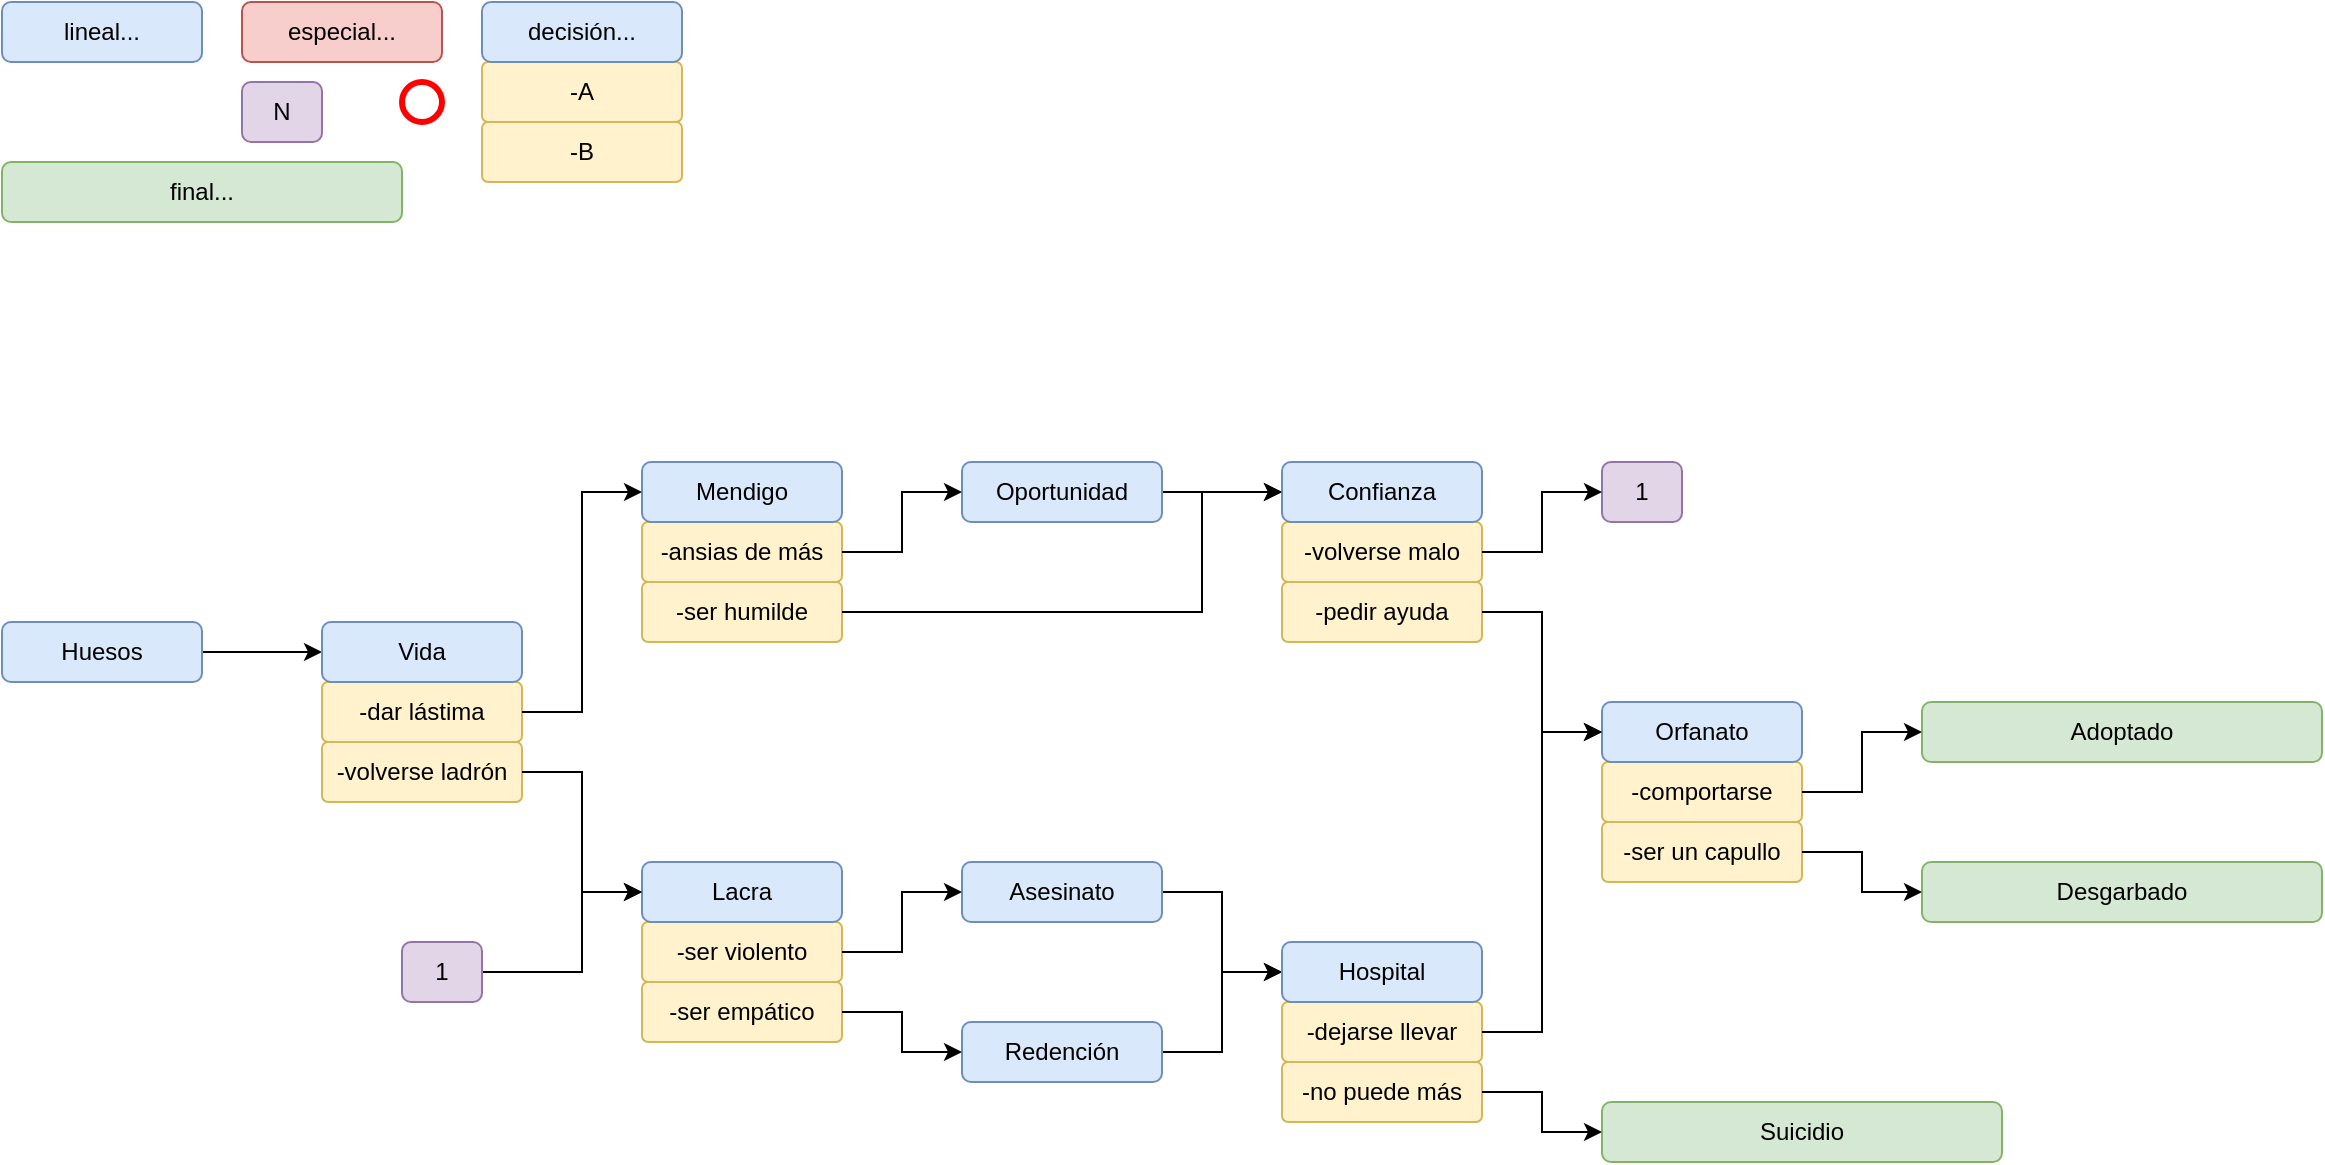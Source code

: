 <mxfile version="24.4.0" type="device">
  <diagram id="HSnFlk_jcf_RzAZ5C9T7" name="Example">
    <mxGraphModel dx="1712" dy="527" grid="1" gridSize="10" guides="1" tooltips="1" connect="1" arrows="1" fold="1" page="1" pageScale="1" pageWidth="827" pageHeight="1169" math="0" shadow="0">
      <root>
        <mxCell id="0" />
        <mxCell id="1" parent="0" />
        <mxCell id="m-aEiK_cNf9yZJB4pyjU-4" value="especial..." style="rounded=1;whiteSpace=wrap;html=1;fillColor=#f8cecc;strokeColor=#b85450;" parent="1" vertex="1">
          <mxGeometry x="-680" y="10" width="100" height="30" as="geometry" />
        </mxCell>
        <mxCell id="m-aEiK_cNf9yZJB4pyjU-5" value="N" style="rounded=1;whiteSpace=wrap;html=1;fillColor=#e1d5e7;strokeColor=#9673a6;" parent="1" vertex="1">
          <mxGeometry x="-680" y="50" width="40" height="30" as="geometry" />
        </mxCell>
        <mxCell id="m-aEiK_cNf9yZJB4pyjU-10" value="final..." style="rounded=1;whiteSpace=wrap;html=1;fillColor=#d5e8d4;strokeColor=#82b366;" parent="1" vertex="1">
          <mxGeometry x="-800" y="90" width="200" height="30" as="geometry" />
        </mxCell>
        <mxCell id="m-aEiK_cNf9yZJB4pyjU-2" value="lineal..." style="rounded=1;whiteSpace=wrap;html=1;fillColor=#dae8fc;strokeColor=#6c8ebf;" parent="1" vertex="1">
          <mxGeometry x="-800" y="10" width="100" height="30" as="geometry" />
        </mxCell>
        <mxCell id="m-aEiK_cNf9yZJB4pyjU-21" value="" style="group" parent="1" vertex="1" connectable="0">
          <mxGeometry x="-560" y="10" width="100" height="90" as="geometry" />
        </mxCell>
        <mxCell id="m-aEiK_cNf9yZJB4pyjU-7" value="-A" style="rounded=1;whiteSpace=wrap;html=1;arcSize=10;fillColor=#fff2cc;strokeColor=#d6b656;" parent="m-aEiK_cNf9yZJB4pyjU-21" vertex="1">
          <mxGeometry y="30" width="100" height="30" as="geometry" />
        </mxCell>
        <mxCell id="m-aEiK_cNf9yZJB4pyjU-8" value="decisión..." style="rounded=1;whiteSpace=wrap;html=1;fillColor=#dae8fc;strokeColor=#6c8ebf;" parent="m-aEiK_cNf9yZJB4pyjU-21" vertex="1">
          <mxGeometry width="100" height="30" as="geometry" />
        </mxCell>
        <mxCell id="m-aEiK_cNf9yZJB4pyjU-20" value="-B" style="rounded=1;whiteSpace=wrap;html=1;arcSize=10;fillColor=#fff2cc;strokeColor=#d6b656;" parent="m-aEiK_cNf9yZJB4pyjU-21" vertex="1">
          <mxGeometry y="60" width="100" height="30" as="geometry" />
        </mxCell>
        <mxCell id="QI1a9sxZidwZl8rXLPo4-35" value="" style="ellipse;whiteSpace=wrap;html=1;fillColor=none;strokeColor=#FF0000;strokeWidth=3;" parent="1" vertex="1">
          <mxGeometry x="-600" y="50" width="20" height="20" as="geometry" />
        </mxCell>
        <mxCell id="kZsTOOC38XYbZt_TLmJf-73" style="edgeStyle=orthogonalEdgeStyle;rounded=0;orthogonalLoop=1;jettySize=auto;html=1;entryX=0;entryY=0.5;entryDx=0;entryDy=0;" edge="1" parent="1" source="kZsTOOC38XYbZt_TLmJf-58" target="kZsTOOC38XYbZt_TLmJf-61">
          <mxGeometry relative="1" as="geometry" />
        </mxCell>
        <mxCell id="kZsTOOC38XYbZt_TLmJf-58" value="Huesos" style="rounded=1;whiteSpace=wrap;html=1;fillColor=#dae8fc;strokeColor=#6c8ebf;" vertex="1" parent="1">
          <mxGeometry x="-800" y="320" width="100" height="30" as="geometry" />
        </mxCell>
        <mxCell id="kZsTOOC38XYbZt_TLmJf-59" value="" style="group" vertex="1" connectable="0" parent="1">
          <mxGeometry x="-640" y="320" width="100" height="90" as="geometry" />
        </mxCell>
        <mxCell id="kZsTOOC38XYbZt_TLmJf-60" value="-dar lástima" style="rounded=1;whiteSpace=wrap;html=1;arcSize=10;fillColor=#fff2cc;strokeColor=#d6b656;" vertex="1" parent="kZsTOOC38XYbZt_TLmJf-59">
          <mxGeometry y="30" width="100" height="30" as="geometry" />
        </mxCell>
        <mxCell id="kZsTOOC38XYbZt_TLmJf-61" value="Vida" style="rounded=1;whiteSpace=wrap;html=1;fillColor=#dae8fc;strokeColor=#6c8ebf;" vertex="1" parent="kZsTOOC38XYbZt_TLmJf-59">
          <mxGeometry width="100" height="30" as="geometry" />
        </mxCell>
        <mxCell id="kZsTOOC38XYbZt_TLmJf-62" value="-volverse ladrón" style="rounded=1;whiteSpace=wrap;html=1;arcSize=10;fillColor=#fff2cc;strokeColor=#d6b656;" vertex="1" parent="kZsTOOC38XYbZt_TLmJf-59">
          <mxGeometry y="60" width="100" height="30" as="geometry" />
        </mxCell>
        <mxCell id="kZsTOOC38XYbZt_TLmJf-63" value="" style="group" vertex="1" connectable="0" parent="1">
          <mxGeometry x="-480" y="240" width="100" height="90" as="geometry" />
        </mxCell>
        <mxCell id="kZsTOOC38XYbZt_TLmJf-64" value="-ansias de más" style="rounded=1;whiteSpace=wrap;html=1;arcSize=10;fillColor=#fff2cc;strokeColor=#d6b656;" vertex="1" parent="kZsTOOC38XYbZt_TLmJf-63">
          <mxGeometry y="30" width="100" height="30" as="geometry" />
        </mxCell>
        <mxCell id="kZsTOOC38XYbZt_TLmJf-65" value="Mendigo" style="rounded=1;whiteSpace=wrap;html=1;fillColor=#dae8fc;strokeColor=#6c8ebf;" vertex="1" parent="kZsTOOC38XYbZt_TLmJf-63">
          <mxGeometry width="100" height="30" as="geometry" />
        </mxCell>
        <mxCell id="kZsTOOC38XYbZt_TLmJf-66" value="-ser humilde" style="rounded=1;whiteSpace=wrap;html=1;arcSize=10;fillColor=#fff2cc;strokeColor=#d6b656;" vertex="1" parent="kZsTOOC38XYbZt_TLmJf-63">
          <mxGeometry y="60" width="100" height="30" as="geometry" />
        </mxCell>
        <mxCell id="kZsTOOC38XYbZt_TLmJf-67" value="" style="group" vertex="1" connectable="0" parent="1">
          <mxGeometry x="-480" y="440" width="100" height="90" as="geometry" />
        </mxCell>
        <mxCell id="kZsTOOC38XYbZt_TLmJf-68" value="-ser violento" style="rounded=1;whiteSpace=wrap;html=1;arcSize=10;fillColor=#fff2cc;strokeColor=#d6b656;" vertex="1" parent="kZsTOOC38XYbZt_TLmJf-67">
          <mxGeometry y="30" width="100" height="30" as="geometry" />
        </mxCell>
        <mxCell id="kZsTOOC38XYbZt_TLmJf-69" value="Lacra" style="rounded=1;whiteSpace=wrap;html=1;fillColor=#dae8fc;strokeColor=#6c8ebf;" vertex="1" parent="kZsTOOC38XYbZt_TLmJf-67">
          <mxGeometry width="100" height="30" as="geometry" />
        </mxCell>
        <mxCell id="kZsTOOC38XYbZt_TLmJf-70" value="-ser empático" style="rounded=1;whiteSpace=wrap;html=1;arcSize=10;fillColor=#fff2cc;strokeColor=#d6b656;" vertex="1" parent="kZsTOOC38XYbZt_TLmJf-67">
          <mxGeometry y="60" width="100" height="30" as="geometry" />
        </mxCell>
        <mxCell id="kZsTOOC38XYbZt_TLmJf-71" style="edgeStyle=orthogonalEdgeStyle;rounded=0;orthogonalLoop=1;jettySize=auto;html=1;entryX=0;entryY=0.5;entryDx=0;entryDy=0;" edge="1" parent="1" source="kZsTOOC38XYbZt_TLmJf-60" target="kZsTOOC38XYbZt_TLmJf-65">
          <mxGeometry relative="1" as="geometry" />
        </mxCell>
        <mxCell id="kZsTOOC38XYbZt_TLmJf-72" style="edgeStyle=orthogonalEdgeStyle;rounded=0;orthogonalLoop=1;jettySize=auto;html=1;entryX=0;entryY=0.5;entryDx=0;entryDy=0;" edge="1" parent="1" source="kZsTOOC38XYbZt_TLmJf-62" target="kZsTOOC38XYbZt_TLmJf-69">
          <mxGeometry relative="1" as="geometry" />
        </mxCell>
        <mxCell id="kZsTOOC38XYbZt_TLmJf-81" style="edgeStyle=orthogonalEdgeStyle;rounded=0;orthogonalLoop=1;jettySize=auto;html=1;entryX=0;entryY=0.5;entryDx=0;entryDy=0;" edge="1" parent="1" source="kZsTOOC38XYbZt_TLmJf-74" target="kZsTOOC38XYbZt_TLmJf-77">
          <mxGeometry relative="1" as="geometry" />
        </mxCell>
        <mxCell id="kZsTOOC38XYbZt_TLmJf-74" value="Oportunidad" style="rounded=1;whiteSpace=wrap;html=1;fillColor=#dae8fc;strokeColor=#6c8ebf;" vertex="1" parent="1">
          <mxGeometry x="-320" y="240" width="100" height="30" as="geometry" />
        </mxCell>
        <mxCell id="kZsTOOC38XYbZt_TLmJf-75" value="" style="group" vertex="1" connectable="0" parent="1">
          <mxGeometry x="-160" y="240" width="100" height="90" as="geometry" />
        </mxCell>
        <mxCell id="kZsTOOC38XYbZt_TLmJf-76" value="-volverse malo" style="rounded=1;whiteSpace=wrap;html=1;arcSize=10;fillColor=#fff2cc;strokeColor=#d6b656;" vertex="1" parent="kZsTOOC38XYbZt_TLmJf-75">
          <mxGeometry y="30" width="100" height="30" as="geometry" />
        </mxCell>
        <mxCell id="kZsTOOC38XYbZt_TLmJf-77" value="Confianza" style="rounded=1;whiteSpace=wrap;html=1;fillColor=#dae8fc;strokeColor=#6c8ebf;" vertex="1" parent="kZsTOOC38XYbZt_TLmJf-75">
          <mxGeometry width="100" height="30" as="geometry" />
        </mxCell>
        <mxCell id="kZsTOOC38XYbZt_TLmJf-78" value="-pedir ayuda" style="rounded=1;whiteSpace=wrap;html=1;arcSize=10;fillColor=#fff2cc;strokeColor=#d6b656;" vertex="1" parent="kZsTOOC38XYbZt_TLmJf-75">
          <mxGeometry y="60" width="100" height="30" as="geometry" />
        </mxCell>
        <mxCell id="kZsTOOC38XYbZt_TLmJf-80" style="edgeStyle=orthogonalEdgeStyle;rounded=0;orthogonalLoop=1;jettySize=auto;html=1;entryX=0;entryY=0.5;entryDx=0;entryDy=0;" edge="1" parent="1" source="kZsTOOC38XYbZt_TLmJf-64" target="kZsTOOC38XYbZt_TLmJf-74">
          <mxGeometry relative="1" as="geometry" />
        </mxCell>
        <mxCell id="kZsTOOC38XYbZt_TLmJf-82" style="edgeStyle=orthogonalEdgeStyle;rounded=0;orthogonalLoop=1;jettySize=auto;html=1;entryX=0;entryY=0.5;entryDx=0;entryDy=0;" edge="1" parent="1" source="kZsTOOC38XYbZt_TLmJf-66" target="kZsTOOC38XYbZt_TLmJf-77">
          <mxGeometry relative="1" as="geometry">
            <Array as="points">
              <mxPoint x="-200" y="315" />
              <mxPoint x="-200" y="255" />
            </Array>
          </mxGeometry>
        </mxCell>
        <mxCell id="kZsTOOC38XYbZt_TLmJf-91" style="edgeStyle=orthogonalEdgeStyle;rounded=0;orthogonalLoop=1;jettySize=auto;html=1;entryX=0;entryY=0.5;entryDx=0;entryDy=0;" edge="1" parent="1" source="kZsTOOC38XYbZt_TLmJf-83" target="kZsTOOC38XYbZt_TLmJf-89">
          <mxGeometry relative="1" as="geometry" />
        </mxCell>
        <mxCell id="kZsTOOC38XYbZt_TLmJf-83" value="Asesinato" style="rounded=1;whiteSpace=wrap;html=1;fillColor=#dae8fc;strokeColor=#6c8ebf;" vertex="1" parent="1">
          <mxGeometry x="-320" y="440" width="100" height="30" as="geometry" />
        </mxCell>
        <mxCell id="kZsTOOC38XYbZt_TLmJf-92" style="edgeStyle=orthogonalEdgeStyle;rounded=0;orthogonalLoop=1;jettySize=auto;html=1;entryX=0;entryY=0.5;entryDx=0;entryDy=0;" edge="1" parent="1" source="kZsTOOC38XYbZt_TLmJf-84" target="kZsTOOC38XYbZt_TLmJf-89">
          <mxGeometry relative="1" as="geometry">
            <mxPoint x="-180.0" y="510" as="targetPoint" />
          </mxGeometry>
        </mxCell>
        <mxCell id="kZsTOOC38XYbZt_TLmJf-84" value="Redención" style="rounded=1;whiteSpace=wrap;html=1;fillColor=#dae8fc;strokeColor=#6c8ebf;" vertex="1" parent="1">
          <mxGeometry x="-320" y="520" width="100" height="30" as="geometry" />
        </mxCell>
        <mxCell id="kZsTOOC38XYbZt_TLmJf-85" style="edgeStyle=orthogonalEdgeStyle;rounded=0;orthogonalLoop=1;jettySize=auto;html=1;entryX=0;entryY=0.5;entryDx=0;entryDy=0;" edge="1" parent="1" source="kZsTOOC38XYbZt_TLmJf-70" target="kZsTOOC38XYbZt_TLmJf-84">
          <mxGeometry relative="1" as="geometry" />
        </mxCell>
        <mxCell id="kZsTOOC38XYbZt_TLmJf-86" style="edgeStyle=orthogonalEdgeStyle;rounded=0;orthogonalLoop=1;jettySize=auto;html=1;entryX=0;entryY=0.5;entryDx=0;entryDy=0;" edge="1" parent="1" source="kZsTOOC38XYbZt_TLmJf-68" target="kZsTOOC38XYbZt_TLmJf-83">
          <mxGeometry relative="1" as="geometry" />
        </mxCell>
        <mxCell id="kZsTOOC38XYbZt_TLmJf-87" value="" style="group" vertex="1" connectable="0" parent="1">
          <mxGeometry x="-160" y="480" width="100" height="90" as="geometry" />
        </mxCell>
        <mxCell id="kZsTOOC38XYbZt_TLmJf-88" value="-dejarse llevar" style="rounded=1;whiteSpace=wrap;html=1;arcSize=10;fillColor=#fff2cc;strokeColor=#d6b656;" vertex="1" parent="kZsTOOC38XYbZt_TLmJf-87">
          <mxGeometry y="30" width="100" height="30" as="geometry" />
        </mxCell>
        <mxCell id="kZsTOOC38XYbZt_TLmJf-89" value="Hospital" style="rounded=1;whiteSpace=wrap;html=1;fillColor=#dae8fc;strokeColor=#6c8ebf;" vertex="1" parent="kZsTOOC38XYbZt_TLmJf-87">
          <mxGeometry width="100" height="30" as="geometry" />
        </mxCell>
        <mxCell id="kZsTOOC38XYbZt_TLmJf-90" value="-no puede más" style="rounded=1;whiteSpace=wrap;html=1;arcSize=10;fillColor=#fff2cc;strokeColor=#d6b656;" vertex="1" parent="kZsTOOC38XYbZt_TLmJf-87">
          <mxGeometry y="60" width="100" height="30" as="geometry" />
        </mxCell>
        <mxCell id="kZsTOOC38XYbZt_TLmJf-93" value="Suicidio" style="rounded=1;whiteSpace=wrap;html=1;fillColor=#d5e8d4;strokeColor=#82b366;" vertex="1" parent="1">
          <mxGeometry y="560" width="200" height="30" as="geometry" />
        </mxCell>
        <mxCell id="kZsTOOC38XYbZt_TLmJf-94" style="edgeStyle=orthogonalEdgeStyle;rounded=0;orthogonalLoop=1;jettySize=auto;html=1;entryX=0;entryY=0.5;entryDx=0;entryDy=0;" edge="1" parent="1" source="kZsTOOC38XYbZt_TLmJf-90" target="kZsTOOC38XYbZt_TLmJf-93">
          <mxGeometry relative="1" as="geometry" />
        </mxCell>
        <mxCell id="kZsTOOC38XYbZt_TLmJf-95" value="" style="group" vertex="1" connectable="0" parent="1">
          <mxGeometry y="360" width="100" height="90" as="geometry" />
        </mxCell>
        <mxCell id="kZsTOOC38XYbZt_TLmJf-96" value="-comportarse" style="rounded=1;whiteSpace=wrap;html=1;arcSize=10;fillColor=#fff2cc;strokeColor=#d6b656;" vertex="1" parent="kZsTOOC38XYbZt_TLmJf-95">
          <mxGeometry y="30" width="100" height="30" as="geometry" />
        </mxCell>
        <mxCell id="kZsTOOC38XYbZt_TLmJf-97" value="Orfanato" style="rounded=1;whiteSpace=wrap;html=1;fillColor=#dae8fc;strokeColor=#6c8ebf;" vertex="1" parent="kZsTOOC38XYbZt_TLmJf-95">
          <mxGeometry width="100" height="30" as="geometry" />
        </mxCell>
        <mxCell id="kZsTOOC38XYbZt_TLmJf-98" value="-ser un capullo" style="rounded=1;whiteSpace=wrap;html=1;arcSize=10;fillColor=#fff2cc;strokeColor=#d6b656;" vertex="1" parent="kZsTOOC38XYbZt_TLmJf-95">
          <mxGeometry y="60" width="100" height="30" as="geometry" />
        </mxCell>
        <mxCell id="kZsTOOC38XYbZt_TLmJf-99" style="edgeStyle=orthogonalEdgeStyle;rounded=0;orthogonalLoop=1;jettySize=auto;html=1;entryX=0;entryY=0.5;entryDx=0;entryDy=0;" edge="1" parent="1" source="kZsTOOC38XYbZt_TLmJf-88" target="kZsTOOC38XYbZt_TLmJf-97">
          <mxGeometry relative="1" as="geometry" />
        </mxCell>
        <mxCell id="kZsTOOC38XYbZt_TLmJf-100" style="edgeStyle=orthogonalEdgeStyle;rounded=0;orthogonalLoop=1;jettySize=auto;html=1;entryX=0;entryY=0.5;entryDx=0;entryDy=0;" edge="1" parent="1" source="kZsTOOC38XYbZt_TLmJf-78" target="kZsTOOC38XYbZt_TLmJf-97">
          <mxGeometry relative="1" as="geometry">
            <mxPoint x="-30.0" y="350.0" as="targetPoint" />
          </mxGeometry>
        </mxCell>
        <mxCell id="kZsTOOC38XYbZt_TLmJf-101" value="Desgarbado" style="rounded=1;whiteSpace=wrap;html=1;fillColor=#d5e8d4;strokeColor=#82b366;" vertex="1" parent="1">
          <mxGeometry x="160" y="440" width="200" height="30" as="geometry" />
        </mxCell>
        <mxCell id="kZsTOOC38XYbZt_TLmJf-102" value="Adoptado" style="rounded=1;whiteSpace=wrap;html=1;fillColor=#d5e8d4;strokeColor=#82b366;" vertex="1" parent="1">
          <mxGeometry x="160" y="360" width="200" height="30" as="geometry" />
        </mxCell>
        <mxCell id="kZsTOOC38XYbZt_TLmJf-103" style="edgeStyle=orthogonalEdgeStyle;rounded=0;orthogonalLoop=1;jettySize=auto;html=1;entryX=0;entryY=0.5;entryDx=0;entryDy=0;" edge="1" parent="1" source="kZsTOOC38XYbZt_TLmJf-98" target="kZsTOOC38XYbZt_TLmJf-101">
          <mxGeometry relative="1" as="geometry" />
        </mxCell>
        <mxCell id="kZsTOOC38XYbZt_TLmJf-104" style="edgeStyle=orthogonalEdgeStyle;rounded=0;orthogonalLoop=1;jettySize=auto;html=1;entryX=0;entryY=0.5;entryDx=0;entryDy=0;" edge="1" parent="1" source="kZsTOOC38XYbZt_TLmJf-96" target="kZsTOOC38XYbZt_TLmJf-102">
          <mxGeometry relative="1" as="geometry" />
        </mxCell>
        <mxCell id="kZsTOOC38XYbZt_TLmJf-105" value="1" style="rounded=1;whiteSpace=wrap;html=1;fillColor=#e1d5e7;strokeColor=#9673a6;" vertex="1" parent="1">
          <mxGeometry y="240" width="40" height="30" as="geometry" />
        </mxCell>
        <mxCell id="kZsTOOC38XYbZt_TLmJf-106" style="edgeStyle=orthogonalEdgeStyle;rounded=0;orthogonalLoop=1;jettySize=auto;html=1;entryX=0;entryY=0.5;entryDx=0;entryDy=0;" edge="1" parent="1" source="kZsTOOC38XYbZt_TLmJf-76" target="kZsTOOC38XYbZt_TLmJf-105">
          <mxGeometry relative="1" as="geometry" />
        </mxCell>
        <mxCell id="kZsTOOC38XYbZt_TLmJf-108" style="edgeStyle=orthogonalEdgeStyle;rounded=0;orthogonalLoop=1;jettySize=auto;html=1;entryX=0;entryY=0.5;entryDx=0;entryDy=0;" edge="1" parent="1" source="kZsTOOC38XYbZt_TLmJf-107" target="kZsTOOC38XYbZt_TLmJf-69">
          <mxGeometry relative="1" as="geometry">
            <Array as="points">
              <mxPoint x="-510" y="495" />
              <mxPoint x="-510" y="455" />
            </Array>
          </mxGeometry>
        </mxCell>
        <mxCell id="kZsTOOC38XYbZt_TLmJf-107" value="1" style="rounded=1;whiteSpace=wrap;html=1;fillColor=#e1d5e7;strokeColor=#9673a6;" vertex="1" parent="1">
          <mxGeometry x="-600" y="480" width="40" height="30" as="geometry" />
        </mxCell>
      </root>
    </mxGraphModel>
  </diagram>
</mxfile>
